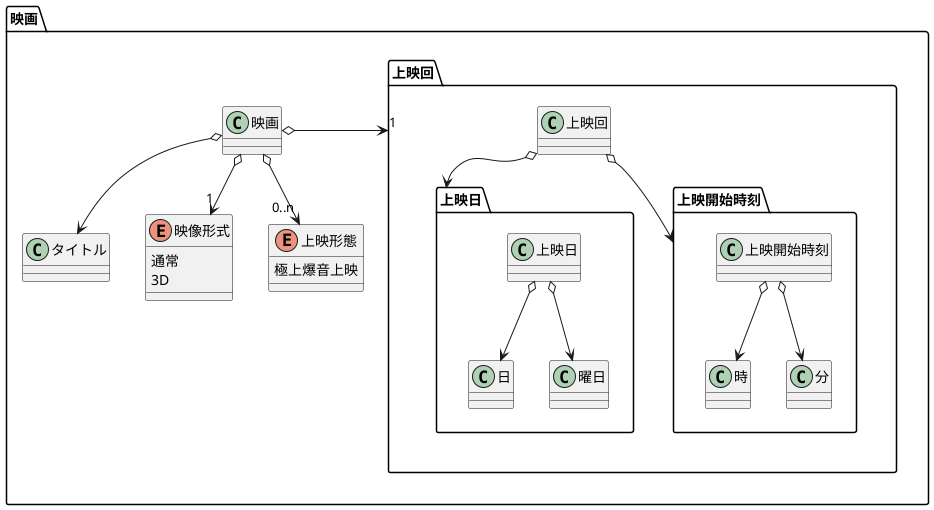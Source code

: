 @startuml

package 映画 {
    class 映画

    class タイトル

    enum 映像形式 {
        通常
        3D
    }

    enum 上映形態 {
        極上爆音上映
    }

    package 上映回 {
        class 上映回

        package 上映日 {
            class 上映日

            class 日
            class 曜日

            上映日 o--> 日
            上映日 o--> 曜日
        }

        package 上映開始時刻 {
            class 上映開始時刻

            class 時
            class 分

            上映開始時刻 o--> 時
            上映開始時刻 o--> 分
        }

        上映回 o--> 上映日
        上映回 o--> 上映開始時刻
    }

    映画 o--> タイトル
    映画 o--> "1" 映像形式
    映画 o-right-> "1" 上映回
    映画 o--> "0..n" 上映形態
}

newpage

package チケット {
    class チケット

    class 平日料金
    class 休日料金

    class 映画の日料金

    package 時間帯料金 {
        interface 時間帯料金

        class 日中料金
        class レイトショー料金

        時間帯料金 *--> 日中料金
        時間帯料金 *--> レイトショー料金
    }

    チケット o--> "1" 平日料金
    チケット o--> "1" 休日料金
    チケット o--> "0..1" 映画の日料金

    時間帯料金 <|-- 平日料金
    時間帯料金 <|-- 休日料金
}

newpage

package 来館者 {
    class 来館者

    package 持参品 {
    enum 持参品 {
        3Dメガネ
    }

    来館者 o-> "0..n" 持参品
}

newpage

package 価格 {
    package 基本価格 {
        class 基本価格仕様 {
            calculate(チケット: チケット, 映画: 映画): int
        }

        基本価格仕様 ..> チケット.チケット
        基本価格仕様 ..> 映画.映画
    }

    package 変動価格 {
        class 変動価格仕様 {
            calculate(映画: 映画, 持参品: 持参品[]): int
        }

        変動価格仕様 ..> 映画.映画
        変動価格仕様 ..> 来館者.持参品.持参品
    }
}
@enduml